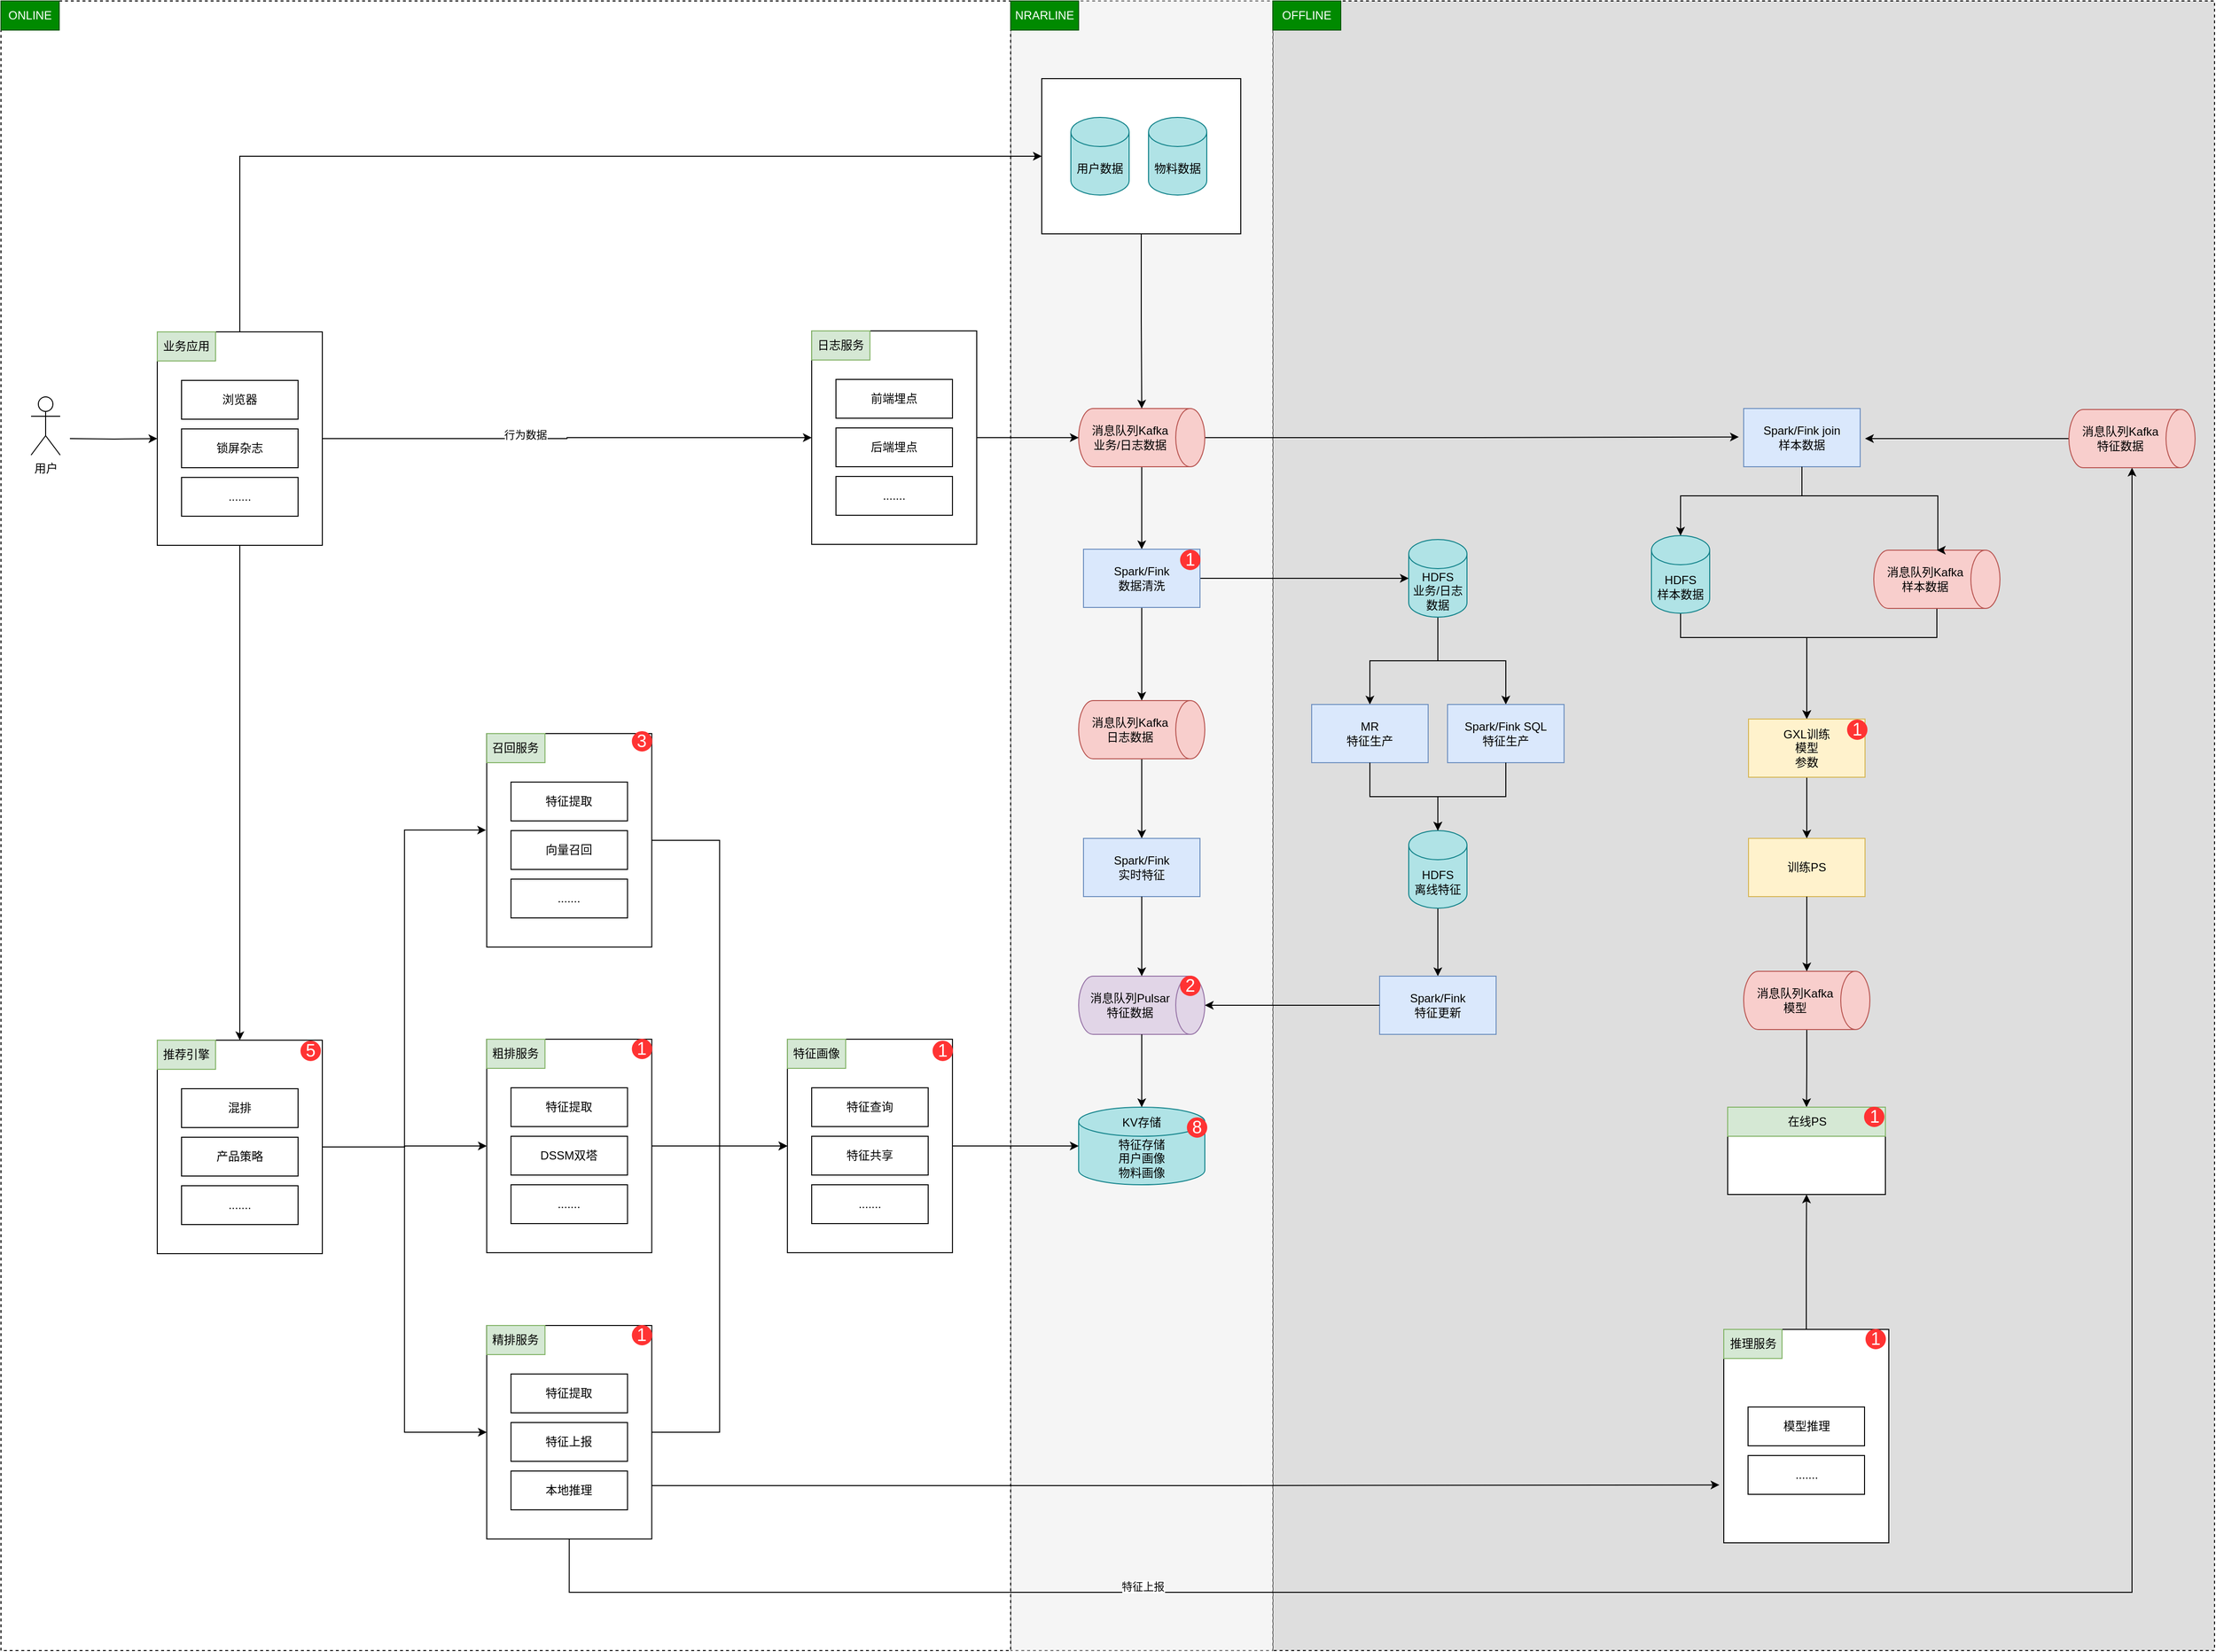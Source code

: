 <mxfile version="26.0.5">
  <diagram name="第 1 页" id="ElRphvzagF2By0HSHYnd">
    <mxGraphModel dx="2926" dy="1861" grid="1" gridSize="10" guides="1" tooltips="1" connect="1" arrows="1" fold="1" page="1" pageScale="1" pageWidth="1654" pageHeight="1169" math="0" shadow="0">
      <root>
        <mxCell id="0" />
        <mxCell id="1" parent="0" />
        <mxCell id="d-H-3J-rTo5-7E1GxQel-146" value="" style="rounded=0;whiteSpace=wrap;html=1;dashed=1;fillColor=#DEDEDE;" parent="1" vertex="1">
          <mxGeometry x="940" y="-200" width="970" height="1700" as="geometry" />
        </mxCell>
        <mxCell id="d-H-3J-rTo5-7E1GxQel-145" value="" style="rounded=0;whiteSpace=wrap;html=1;dashed=1;fillColor=#f5f5f5;fontColor=#333333;strokeColor=#666666;" parent="1" vertex="1">
          <mxGeometry x="670" y="-200" width="270" height="1700" as="geometry" />
        </mxCell>
        <mxCell id="d-H-3J-rTo5-7E1GxQel-144" value="" style="rounded=0;whiteSpace=wrap;html=1;dashed=1;" parent="1" vertex="1">
          <mxGeometry x="-370" y="-200" width="1040" height="1700" as="geometry" />
        </mxCell>
        <mxCell id="d-H-3J-rTo5-7E1GxQel-30" value="" style="rounded=0;whiteSpace=wrap;html=1;" parent="1" vertex="1">
          <mxGeometry x="702" y="-120" width="205" height="160" as="geometry" />
        </mxCell>
        <mxCell id="d-H-3J-rTo5-7E1GxQel-6" value="" style="edgeStyle=orthogonalEdgeStyle;rounded=0;orthogonalLoop=1;jettySize=auto;html=1;" parent="1" target="d-H-3J-rTo5-7E1GxQel-5" edge="1">
          <mxGeometry relative="1" as="geometry">
            <mxPoint x="-299" y="251" as="sourcePoint" />
          </mxGeometry>
        </mxCell>
        <mxCell id="d-H-3J-rTo5-7E1GxQel-1" value="用户" style="shape=umlActor;verticalLabelPosition=bottom;verticalAlign=top;html=1;outlineConnect=0;" parent="1" vertex="1">
          <mxGeometry x="-339" y="208" width="30" height="60" as="geometry" />
        </mxCell>
        <mxCell id="d-H-3J-rTo5-7E1GxQel-31" style="edgeStyle=orthogonalEdgeStyle;rounded=0;orthogonalLoop=1;jettySize=auto;html=1;exitX=0.5;exitY=0;exitDx=0;exitDy=0;entryX=0;entryY=0.5;entryDx=0;entryDy=0;" parent="1" source="d-H-3J-rTo5-7E1GxQel-5" target="d-H-3J-rTo5-7E1GxQel-30" edge="1">
          <mxGeometry relative="1" as="geometry">
            <mxPoint x="295" y="80" as="sourcePoint" />
          </mxGeometry>
        </mxCell>
        <mxCell id="d-H-3J-rTo5-7E1GxQel-132" style="edgeStyle=orthogonalEdgeStyle;rounded=0;orthogonalLoop=1;jettySize=auto;html=1;exitX=0.5;exitY=1;exitDx=0;exitDy=0;entryX=0.5;entryY=0;entryDx=0;entryDy=0;" parent="1" source="d-H-3J-rTo5-7E1GxQel-5" target="d-H-3J-rTo5-7E1GxQel-42" edge="1">
          <mxGeometry relative="1" as="geometry" />
        </mxCell>
        <mxCell id="d-H-3J-rTo5-7E1GxQel-135" style="edgeStyle=orthogonalEdgeStyle;rounded=0;orthogonalLoop=1;jettySize=auto;html=1;exitX=1;exitY=0.5;exitDx=0;exitDy=0;entryX=0;entryY=0.5;entryDx=0;entryDy=0;" parent="1" source="d-H-3J-rTo5-7E1GxQel-5" target="d-H-3J-rTo5-7E1GxQel-16" edge="1">
          <mxGeometry relative="1" as="geometry" />
        </mxCell>
        <mxCell id="d-H-3J-rTo5-7E1GxQel-142" value="行为数据" style="edgeLabel;html=1;align=center;verticalAlign=middle;resizable=0;points=[];" parent="d-H-3J-rTo5-7E1GxQel-135" vertex="1" connectable="0">
          <mxGeometry x="-0.173" y="4" relative="1" as="geometry">
            <mxPoint as="offset" />
          </mxGeometry>
        </mxCell>
        <mxCell id="d-H-3J-rTo5-7E1GxQel-5" value="" style="whiteSpace=wrap;html=1;verticalAlign=top;" parent="1" vertex="1">
          <mxGeometry x="-209" y="141" width="170" height="220" as="geometry" />
        </mxCell>
        <mxCell id="d-H-3J-rTo5-7E1GxQel-7" value="业务应用" style="text;html=1;align=center;verticalAlign=middle;whiteSpace=wrap;rounded=0;fillColor=#d5e8d4;strokeColor=#82b366;" parent="1" vertex="1">
          <mxGeometry x="-209" y="141" width="60" height="30" as="geometry" />
        </mxCell>
        <mxCell id="d-H-3J-rTo5-7E1GxQel-8" value="浏览器" style="rounded=0;whiteSpace=wrap;html=1;" parent="1" vertex="1">
          <mxGeometry x="-184" y="191" width="120" height="40" as="geometry" />
        </mxCell>
        <mxCell id="d-H-3J-rTo5-7E1GxQel-9" value="锁屏杂志" style="rounded=0;whiteSpace=wrap;html=1;" parent="1" vertex="1">
          <mxGeometry x="-184" y="241" width="120" height="40" as="geometry" />
        </mxCell>
        <mxCell id="d-H-3J-rTo5-7E1GxQel-10" value="......." style="rounded=0;whiteSpace=wrap;html=1;" parent="1" vertex="1">
          <mxGeometry x="-184" y="291" width="120" height="40" as="geometry" />
        </mxCell>
        <mxCell id="d-H-3J-rTo5-7E1GxQel-16" value="" style="whiteSpace=wrap;html=1;verticalAlign=top;" parent="1" vertex="1">
          <mxGeometry x="465.05" y="140" width="170" height="220" as="geometry" />
        </mxCell>
        <mxCell id="d-H-3J-rTo5-7E1GxQel-17" value="日志服务" style="text;html=1;align=center;verticalAlign=middle;whiteSpace=wrap;rounded=0;fillColor=#d5e8d4;strokeColor=#82b366;" parent="1" vertex="1">
          <mxGeometry x="465.05" y="140" width="60" height="30" as="geometry" />
        </mxCell>
        <mxCell id="d-H-3J-rTo5-7E1GxQel-18" value="前端埋点" style="rounded=0;whiteSpace=wrap;html=1;" parent="1" vertex="1">
          <mxGeometry x="490.05" y="190" width="120" height="40" as="geometry" />
        </mxCell>
        <mxCell id="d-H-3J-rTo5-7E1GxQel-19" value="后端埋点" style="rounded=0;whiteSpace=wrap;html=1;" parent="1" vertex="1">
          <mxGeometry x="490.05" y="240" width="120" height="40" as="geometry" />
        </mxCell>
        <mxCell id="d-H-3J-rTo5-7E1GxQel-20" value="......." style="rounded=0;whiteSpace=wrap;html=1;" parent="1" vertex="1">
          <mxGeometry x="490.05" y="290" width="120" height="40" as="geometry" />
        </mxCell>
        <mxCell id="d-H-3J-rTo5-7E1GxQel-26" value="用户数据" style="shape=cylinder3;whiteSpace=wrap;html=1;boundedLbl=1;backgroundOutline=1;size=15;fillColor=#b0e3e6;strokeColor=#0e8088;" parent="1" vertex="1">
          <mxGeometry x="732" y="-80" width="60" height="80" as="geometry" />
        </mxCell>
        <mxCell id="d-H-3J-rTo5-7E1GxQel-28" value="物料数据" style="shape=cylinder3;whiteSpace=wrap;html=1;boundedLbl=1;backgroundOutline=1;size=15;fillColor=#b0e3e6;strokeColor=#0e8088;" parent="1" vertex="1">
          <mxGeometry x="812" y="-80" width="60" height="80" as="geometry" />
        </mxCell>
        <mxCell id="d-H-3J-rTo5-7E1GxQel-84" style="edgeStyle=orthogonalEdgeStyle;rounded=0;orthogonalLoop=1;jettySize=auto;html=1;exitX=1;exitY=0.5;exitDx=0;exitDy=0;exitPerimeter=0;entryX=0.5;entryY=0;entryDx=0;entryDy=0;" parent="1" source="d-H-3J-rTo5-7E1GxQel-35" target="d-H-3J-rTo5-7E1GxQel-49" edge="1">
          <mxGeometry relative="1" as="geometry" />
        </mxCell>
        <mxCell id="d-H-3J-rTo5-7E1GxQel-86" style="edgeStyle=orthogonalEdgeStyle;rounded=0;orthogonalLoop=1;jettySize=auto;html=1;exitX=0.5;exitY=0;exitDx=0;exitDy=0;exitPerimeter=0;" parent="1" source="d-H-3J-rTo5-7E1GxQel-35" edge="1">
          <mxGeometry relative="1" as="geometry">
            <mxPoint x="1420" y="249.333" as="targetPoint" />
          </mxGeometry>
        </mxCell>
        <mxCell id="d-H-3J-rTo5-7E1GxQel-35" value="消息队列Kafka&lt;br&gt;业务/日志数据" style="shape=cylinder3;whiteSpace=wrap;html=1;boundedLbl=1;backgroundOutline=1;size=15;direction=south;fillColor=#f8cecc;strokeColor=#b85450;" parent="1" vertex="1">
          <mxGeometry x="740" y="220" width="130" height="60" as="geometry" />
        </mxCell>
        <mxCell id="d-H-3J-rTo5-7E1GxQel-40" style="edgeStyle=orthogonalEdgeStyle;rounded=0;orthogonalLoop=1;jettySize=auto;html=1;exitX=1;exitY=0.5;exitDx=0;exitDy=0;entryX=0.5;entryY=1;entryDx=0;entryDy=0;entryPerimeter=0;" parent="1" source="d-H-3J-rTo5-7E1GxQel-16" target="d-H-3J-rTo5-7E1GxQel-35" edge="1">
          <mxGeometry relative="1" as="geometry" />
        </mxCell>
        <mxCell id="d-H-3J-rTo5-7E1GxQel-125" style="edgeStyle=orthogonalEdgeStyle;rounded=0;orthogonalLoop=1;jettySize=auto;html=1;exitX=1;exitY=0.5;exitDx=0;exitDy=0;entryX=0;entryY=0.5;entryDx=0;entryDy=0;" parent="1" source="d-H-3J-rTo5-7E1GxQel-42" target="d-H-3J-rTo5-7E1GxQel-113" edge="1">
          <mxGeometry relative="1" as="geometry" />
        </mxCell>
        <mxCell id="d-H-3J-rTo5-7E1GxQel-126" style="edgeStyle=orthogonalEdgeStyle;rounded=0;orthogonalLoop=1;jettySize=auto;html=1;exitX=1;exitY=0.5;exitDx=0;exitDy=0;entryX=0;entryY=0.5;entryDx=0;entryDy=0;" parent="1" source="d-H-3J-rTo5-7E1GxQel-42" target="d-H-3J-rTo5-7E1GxQel-118" edge="1">
          <mxGeometry relative="1" as="geometry" />
        </mxCell>
        <mxCell id="d-H-3J-rTo5-7E1GxQel-42" value="" style="whiteSpace=wrap;html=1;verticalAlign=top;" parent="1" vertex="1">
          <mxGeometry x="-209" y="871" width="170" height="220" as="geometry" />
        </mxCell>
        <mxCell id="d-H-3J-rTo5-7E1GxQel-43" value="推荐引擎" style="text;html=1;align=center;verticalAlign=middle;whiteSpace=wrap;rounded=0;fillColor=#d5e8d4;strokeColor=#82b366;" parent="1" vertex="1">
          <mxGeometry x="-209" y="871" width="60" height="30" as="geometry" />
        </mxCell>
        <mxCell id="d-H-3J-rTo5-7E1GxQel-44" value="混排" style="rounded=0;whiteSpace=wrap;html=1;" parent="1" vertex="1">
          <mxGeometry x="-184" y="921" width="120" height="40" as="geometry" />
        </mxCell>
        <mxCell id="d-H-3J-rTo5-7E1GxQel-45" value="产品策略" style="rounded=0;whiteSpace=wrap;html=1;" parent="1" vertex="1">
          <mxGeometry x="-184" y="971" width="120" height="40" as="geometry" />
        </mxCell>
        <mxCell id="d-H-3J-rTo5-7E1GxQel-46" value="......." style="rounded=0;whiteSpace=wrap;html=1;" parent="1" vertex="1">
          <mxGeometry x="-184" y="1021" width="120" height="40" as="geometry" />
        </mxCell>
        <mxCell id="d-H-3J-rTo5-7E1GxQel-52" style="edgeStyle=orthogonalEdgeStyle;rounded=0;orthogonalLoop=1;jettySize=auto;html=1;exitX=0.5;exitY=1;exitDx=0;exitDy=0;" parent="1" source="d-H-3J-rTo5-7E1GxQel-49" target="d-H-3J-rTo5-7E1GxQel-51" edge="1">
          <mxGeometry relative="1" as="geometry" />
        </mxCell>
        <mxCell id="d-H-3J-rTo5-7E1GxQel-57" style="edgeStyle=orthogonalEdgeStyle;rounded=0;orthogonalLoop=1;jettySize=auto;html=1;exitX=1;exitY=0.5;exitDx=0;exitDy=0;" parent="1" source="d-H-3J-rTo5-7E1GxQel-49" target="d-H-3J-rTo5-7E1GxQel-56" edge="1">
          <mxGeometry relative="1" as="geometry" />
        </mxCell>
        <mxCell id="d-H-3J-rTo5-7E1GxQel-49" value="Spark/Fink&lt;br&gt;数据清洗" style="whiteSpace=wrap;html=1;fillColor=#dae8fc;strokeColor=#6c8ebf;" parent="1" vertex="1">
          <mxGeometry x="745" y="365" width="120" height="60" as="geometry" />
        </mxCell>
        <mxCell id="d-H-3J-rTo5-7E1GxQel-54" value="" style="edgeStyle=orthogonalEdgeStyle;rounded=0;orthogonalLoop=1;jettySize=auto;html=1;" parent="1" source="d-H-3J-rTo5-7E1GxQel-51" target="d-H-3J-rTo5-7E1GxQel-53" edge="1">
          <mxGeometry relative="1" as="geometry" />
        </mxCell>
        <mxCell id="d-H-3J-rTo5-7E1GxQel-51" value="消息队列Kafka&lt;div&gt;日志数据&lt;/div&gt;" style="shape=cylinder3;whiteSpace=wrap;html=1;boundedLbl=1;backgroundOutline=1;size=15;direction=south;fillColor=#f8cecc;strokeColor=#b85450;" parent="1" vertex="1">
          <mxGeometry x="740" y="521" width="130" height="60" as="geometry" />
        </mxCell>
        <mxCell id="d-H-3J-rTo5-7E1GxQel-53" value="Spark/Fink&lt;br&gt;实时特征" style="whiteSpace=wrap;html=1;fillColor=#dae8fc;strokeColor=#6c8ebf;" parent="1" vertex="1">
          <mxGeometry x="745" y="663" width="120" height="60" as="geometry" />
        </mxCell>
        <mxCell id="d-H-3J-rTo5-7E1GxQel-59" value="" style="edgeStyle=orthogonalEdgeStyle;rounded=0;orthogonalLoop=1;jettySize=auto;html=1;" parent="1" source="d-H-3J-rTo5-7E1GxQel-56" target="d-H-3J-rTo5-7E1GxQel-58" edge="1">
          <mxGeometry relative="1" as="geometry" />
        </mxCell>
        <mxCell id="d-H-3J-rTo5-7E1GxQel-65" style="edgeStyle=orthogonalEdgeStyle;rounded=0;orthogonalLoop=1;jettySize=auto;html=1;exitX=0.5;exitY=1;exitDx=0;exitDy=0;exitPerimeter=0;entryX=0.5;entryY=0;entryDx=0;entryDy=0;" parent="1" source="d-H-3J-rTo5-7E1GxQel-56" target="d-H-3J-rTo5-7E1GxQel-61" edge="1">
          <mxGeometry relative="1" as="geometry" />
        </mxCell>
        <mxCell id="d-H-3J-rTo5-7E1GxQel-56" value="HDFS&lt;div&gt;业务/日志数据&lt;br&gt;&lt;/div&gt;" style="shape=cylinder3;whiteSpace=wrap;html=1;boundedLbl=1;backgroundOutline=1;size=15;fillColor=#b0e3e6;strokeColor=#0e8088;" parent="1" vertex="1">
          <mxGeometry x="1080" y="355" width="60" height="80" as="geometry" />
        </mxCell>
        <mxCell id="d-H-3J-rTo5-7E1GxQel-58" value="MR&lt;br&gt;特征生产" style="whiteSpace=wrap;html=1;fillColor=#dae8fc;strokeColor=#6c8ebf;" parent="1" vertex="1">
          <mxGeometry x="980" y="525" width="120" height="60" as="geometry" />
        </mxCell>
        <mxCell id="d-H-3J-rTo5-7E1GxQel-61" value="Spark/Fink SQL&lt;br&gt;特征生产" style="whiteSpace=wrap;html=1;fillColor=#dae8fc;strokeColor=#6c8ebf;" parent="1" vertex="1">
          <mxGeometry x="1120" y="525" width="120" height="60" as="geometry" />
        </mxCell>
        <mxCell id="d-H-3J-rTo5-7E1GxQel-67" value="" style="edgeStyle=orthogonalEdgeStyle;rounded=0;orthogonalLoop=1;jettySize=auto;html=1;" parent="1" source="d-H-3J-rTo5-7E1GxQel-62" target="d-H-3J-rTo5-7E1GxQel-66" edge="1">
          <mxGeometry relative="1" as="geometry" />
        </mxCell>
        <mxCell id="d-H-3J-rTo5-7E1GxQel-62" value="HDFS&lt;div&gt;离线特征&lt;/div&gt;" style="shape=cylinder3;whiteSpace=wrap;html=1;boundedLbl=1;backgroundOutline=1;size=15;fillColor=#b0e3e6;strokeColor=#0e8088;" parent="1" vertex="1">
          <mxGeometry x="1080" y="655" width="60" height="80" as="geometry" />
        </mxCell>
        <mxCell id="d-H-3J-rTo5-7E1GxQel-63" style="edgeStyle=orthogonalEdgeStyle;rounded=0;orthogonalLoop=1;jettySize=auto;html=1;exitX=0.5;exitY=1;exitDx=0;exitDy=0;entryX=0.5;entryY=0;entryDx=0;entryDy=0;entryPerimeter=0;" parent="1" source="d-H-3J-rTo5-7E1GxQel-58" target="d-H-3J-rTo5-7E1GxQel-62" edge="1">
          <mxGeometry relative="1" as="geometry" />
        </mxCell>
        <mxCell id="d-H-3J-rTo5-7E1GxQel-64" style="edgeStyle=orthogonalEdgeStyle;rounded=0;orthogonalLoop=1;jettySize=auto;html=1;exitX=0.5;exitY=1;exitDx=0;exitDy=0;entryX=0.5;entryY=0;entryDx=0;entryDy=0;entryPerimeter=0;" parent="1" source="d-H-3J-rTo5-7E1GxQel-61" target="d-H-3J-rTo5-7E1GxQel-62" edge="1">
          <mxGeometry relative="1" as="geometry" />
        </mxCell>
        <mxCell id="d-H-3J-rTo5-7E1GxQel-66" value="Spark/Fink&lt;div&gt;特征更新&lt;/div&gt;" style="whiteSpace=wrap;html=1;fillColor=#dae8fc;strokeColor=#6c8ebf;" parent="1" vertex="1">
          <mxGeometry x="1050" y="805" width="120" height="60" as="geometry" />
        </mxCell>
        <mxCell id="d-H-3J-rTo5-7E1GxQel-68" value="消息队列Pulsar&lt;div&gt;特征数据&lt;/div&gt;" style="shape=cylinder3;whiteSpace=wrap;html=1;boundedLbl=1;backgroundOutline=1;size=15;direction=south;fillColor=#e1d5e7;strokeColor=#9673a6;" parent="1" vertex="1">
          <mxGeometry x="740" y="805" width="130" height="60" as="geometry" />
        </mxCell>
        <mxCell id="d-H-3J-rTo5-7E1GxQel-69" style="edgeStyle=orthogonalEdgeStyle;rounded=0;orthogonalLoop=1;jettySize=auto;html=1;exitX=0.5;exitY=1;exitDx=0;exitDy=0;entryX=0;entryY=0.5;entryDx=0;entryDy=0;entryPerimeter=0;" parent="1" source="d-H-3J-rTo5-7E1GxQel-53" target="d-H-3J-rTo5-7E1GxQel-68" edge="1">
          <mxGeometry relative="1" as="geometry" />
        </mxCell>
        <mxCell id="d-H-3J-rTo5-7E1GxQel-70" style="edgeStyle=orthogonalEdgeStyle;rounded=0;orthogonalLoop=1;jettySize=auto;html=1;exitX=0;exitY=0.5;exitDx=0;exitDy=0;entryX=0.5;entryY=0;entryDx=0;entryDy=0;entryPerimeter=0;" parent="1" source="d-H-3J-rTo5-7E1GxQel-66" target="d-H-3J-rTo5-7E1GxQel-68" edge="1">
          <mxGeometry relative="1" as="geometry" />
        </mxCell>
        <mxCell id="d-H-3J-rTo5-7E1GxQel-71" value="Spark/Fink join&lt;br&gt;样本数据" style="whiteSpace=wrap;html=1;fillColor=#dae8fc;strokeColor=#6c8ebf;" parent="1" vertex="1">
          <mxGeometry x="1425" y="220" width="120" height="60" as="geometry" />
        </mxCell>
        <mxCell id="d-H-3J-rTo5-7E1GxQel-78" style="edgeStyle=orthogonalEdgeStyle;rounded=0;orthogonalLoop=1;jettySize=auto;html=1;exitX=0.5;exitY=1;exitDx=0;exitDy=0;exitPerimeter=0;entryX=0.5;entryY=0;entryDx=0;entryDy=0;" parent="1" source="d-H-3J-rTo5-7E1GxQel-72" target="d-H-3J-rTo5-7E1GxQel-77" edge="1">
          <mxGeometry relative="1" as="geometry">
            <Array as="points">
              <mxPoint x="1360" y="456" />
              <mxPoint x="1490" y="456" />
            </Array>
          </mxGeometry>
        </mxCell>
        <mxCell id="d-H-3J-rTo5-7E1GxQel-72" value="HDFS&lt;div&gt;样本数据&lt;/div&gt;" style="shape=cylinder3;whiteSpace=wrap;html=1;boundedLbl=1;backgroundOutline=1;size=15;fillColor=#b0e3e6;strokeColor=#0e8088;" parent="1" vertex="1">
          <mxGeometry x="1330" y="351" width="60" height="80" as="geometry" />
        </mxCell>
        <mxCell id="d-H-3J-rTo5-7E1GxQel-79" style="edgeStyle=orthogonalEdgeStyle;rounded=0;orthogonalLoop=1;jettySize=auto;html=1;exitX=1;exitY=0.5;exitDx=0;exitDy=0;exitPerimeter=0;entryX=0.5;entryY=0;entryDx=0;entryDy=0;" parent="1" source="d-H-3J-rTo5-7E1GxQel-73" target="d-H-3J-rTo5-7E1GxQel-77" edge="1">
          <mxGeometry relative="1" as="geometry">
            <Array as="points">
              <mxPoint x="1624" y="456" />
              <mxPoint x="1490" y="456" />
            </Array>
          </mxGeometry>
        </mxCell>
        <mxCell id="d-H-3J-rTo5-7E1GxQel-73" value="消息队列Kafka&lt;br&gt;&lt;span style=&quot;background-color: initial;&quot;&gt;样本数据&lt;/span&gt;" style="shape=cylinder3;whiteSpace=wrap;html=1;boundedLbl=1;backgroundOutline=1;size=15;direction=south;fillColor=#f8cecc;strokeColor=#b85450;" parent="1" vertex="1">
          <mxGeometry x="1559" y="366" width="130" height="60" as="geometry" />
        </mxCell>
        <mxCell id="d-H-3J-rTo5-7E1GxQel-74" style="edgeStyle=orthogonalEdgeStyle;rounded=0;orthogonalLoop=1;jettySize=auto;html=1;exitX=0.5;exitY=1;exitDx=0;exitDy=0;entryX=0.5;entryY=0;entryDx=0;entryDy=0;entryPerimeter=0;" parent="1" source="d-H-3J-rTo5-7E1GxQel-71" target="d-H-3J-rTo5-7E1GxQel-72" edge="1">
          <mxGeometry relative="1" as="geometry">
            <Array as="points">
              <mxPoint x="1485" y="310" />
              <mxPoint x="1360" y="310" />
            </Array>
          </mxGeometry>
        </mxCell>
        <mxCell id="d-H-3J-rTo5-7E1GxQel-76" style="edgeStyle=orthogonalEdgeStyle;rounded=0;orthogonalLoop=1;jettySize=auto;html=1;exitX=0.5;exitY=1;exitDx=0;exitDy=0;entryX=0;entryY=0.5;entryDx=0;entryDy=0;entryPerimeter=0;" parent="1" source="d-H-3J-rTo5-7E1GxQel-71" target="d-H-3J-rTo5-7E1GxQel-73" edge="1">
          <mxGeometry relative="1" as="geometry">
            <Array as="points">
              <mxPoint x="1485" y="310" />
              <mxPoint x="1625" y="310" />
            </Array>
          </mxGeometry>
        </mxCell>
        <mxCell id="d-H-3J-rTo5-7E1GxQel-81" value="" style="edgeStyle=orthogonalEdgeStyle;rounded=0;orthogonalLoop=1;jettySize=auto;html=1;" parent="1" source="d-H-3J-rTo5-7E1GxQel-77" target="d-H-3J-rTo5-7E1GxQel-80" edge="1">
          <mxGeometry relative="1" as="geometry" />
        </mxCell>
        <mxCell id="d-H-3J-rTo5-7E1GxQel-77" value="GXL训练&lt;br&gt;模型&lt;br&gt;参数" style="whiteSpace=wrap;html=1;fillColor=#fff2cc;strokeColor=#d6b656;" parent="1" vertex="1">
          <mxGeometry x="1430" y="540" width="120" height="60" as="geometry" />
        </mxCell>
        <mxCell id="d-H-3J-rTo5-7E1GxQel-80" value="训练PS" style="whiteSpace=wrap;html=1;fillColor=#fff2cc;strokeColor=#d6b656;" parent="1" vertex="1">
          <mxGeometry x="1430" y="663" width="120" height="60" as="geometry" />
        </mxCell>
        <mxCell id="d-H-3J-rTo5-7E1GxQel-95" style="edgeStyle=orthogonalEdgeStyle;rounded=0;orthogonalLoop=1;jettySize=auto;html=1;exitX=1;exitY=0.5;exitDx=0;exitDy=0;exitPerimeter=0;entryX=0.5;entryY=0;entryDx=0;entryDy=0;" parent="1" source="d-H-3J-rTo5-7E1GxQel-82" target="d-H-3J-rTo5-7E1GxQel-91" edge="1">
          <mxGeometry relative="1" as="geometry" />
        </mxCell>
        <mxCell id="d-H-3J-rTo5-7E1GxQel-82" value="消息队列Kafka&lt;div&gt;模型&lt;/div&gt;" style="shape=cylinder3;whiteSpace=wrap;html=1;boundedLbl=1;backgroundOutline=1;size=15;direction=south;fillColor=#f8cecc;strokeColor=#b85450;" parent="1" vertex="1">
          <mxGeometry x="1425" y="800" width="130" height="60" as="geometry" />
        </mxCell>
        <mxCell id="d-H-3J-rTo5-7E1GxQel-83" style="edgeStyle=orthogonalEdgeStyle;rounded=0;orthogonalLoop=1;jettySize=auto;html=1;exitX=0.5;exitY=1;exitDx=0;exitDy=0;entryX=0;entryY=0.5;entryDx=0;entryDy=0;entryPerimeter=0;" parent="1" source="d-H-3J-rTo5-7E1GxQel-80" target="d-H-3J-rTo5-7E1GxQel-82" edge="1">
          <mxGeometry relative="1" as="geometry" />
        </mxCell>
        <mxCell id="d-H-3J-rTo5-7E1GxQel-87" value="特征存储&lt;br&gt;用户画像&lt;br&gt;物料画像" style="shape=cylinder3;whiteSpace=wrap;html=1;boundedLbl=1;backgroundOutline=1;size=15;fillColor=#b0e3e6;strokeColor=#0e8088;" parent="1" vertex="1">
          <mxGeometry x="740" y="940" width="130" height="80" as="geometry" />
        </mxCell>
        <mxCell id="d-H-3J-rTo5-7E1GxQel-89" style="edgeStyle=orthogonalEdgeStyle;rounded=0;orthogonalLoop=1;jettySize=auto;html=1;exitX=1;exitY=0.5;exitDx=0;exitDy=0;exitPerimeter=0;entryX=0.5;entryY=0;entryDx=0;entryDy=0;entryPerimeter=0;" parent="1" source="d-H-3J-rTo5-7E1GxQel-68" target="d-H-3J-rTo5-7E1GxQel-87" edge="1">
          <mxGeometry relative="1" as="geometry" />
        </mxCell>
        <mxCell id="d-H-3J-rTo5-7E1GxQel-90" value="" style="whiteSpace=wrap;html=1;verticalAlign=top;" parent="1" vertex="1">
          <mxGeometry x="1408.5" y="940" width="162.5" height="90" as="geometry" />
        </mxCell>
        <mxCell id="d-H-3J-rTo5-7E1GxQel-91" value="在线PS" style="text;html=1;align=center;verticalAlign=middle;whiteSpace=wrap;rounded=0;fillColor=#d5e8d4;strokeColor=#82b366;" parent="1" vertex="1">
          <mxGeometry x="1408.5" y="940" width="162.5" height="30" as="geometry" />
        </mxCell>
        <mxCell id="d-H-3J-rTo5-7E1GxQel-96" value="" style="whiteSpace=wrap;html=1;verticalAlign=top;" parent="1" vertex="1">
          <mxGeometry x="440.05" y="870" width="170" height="220" as="geometry" />
        </mxCell>
        <mxCell id="d-H-3J-rTo5-7E1GxQel-97" value="特征画像" style="text;html=1;align=center;verticalAlign=middle;whiteSpace=wrap;rounded=0;fillColor=#d5e8d4;strokeColor=#82b366;" parent="1" vertex="1">
          <mxGeometry x="440.05" y="870" width="60" height="30" as="geometry" />
        </mxCell>
        <mxCell id="d-H-3J-rTo5-7E1GxQel-98" value="特征查询" style="rounded=0;whiteSpace=wrap;html=1;" parent="1" vertex="1">
          <mxGeometry x="465.05" y="920" width="120" height="40" as="geometry" />
        </mxCell>
        <mxCell id="d-H-3J-rTo5-7E1GxQel-99" value="特征共享" style="rounded=0;whiteSpace=wrap;html=1;" parent="1" vertex="1">
          <mxGeometry x="465.05" y="970" width="120" height="40" as="geometry" />
        </mxCell>
        <mxCell id="d-H-3J-rTo5-7E1GxQel-100" value="......." style="rounded=0;whiteSpace=wrap;html=1;" parent="1" vertex="1">
          <mxGeometry x="465.05" y="1020" width="120" height="40" as="geometry" />
        </mxCell>
        <mxCell id="d-H-3J-rTo5-7E1GxQel-107" style="edgeStyle=orthogonalEdgeStyle;rounded=0;orthogonalLoop=1;jettySize=auto;html=1;exitX=0.5;exitY=0;exitDx=0;exitDy=0;entryX=0.5;entryY=1;entryDx=0;entryDy=0;" parent="1" source="d-H-3J-rTo5-7E1GxQel-102" target="d-H-3J-rTo5-7E1GxQel-90" edge="1">
          <mxGeometry relative="1" as="geometry" />
        </mxCell>
        <mxCell id="d-H-3J-rTo5-7E1GxQel-102" value="" style="whiteSpace=wrap;html=1;verticalAlign=top;" parent="1" vertex="1">
          <mxGeometry x="1404.5" y="1169" width="170" height="220" as="geometry" />
        </mxCell>
        <mxCell id="d-H-3J-rTo5-7E1GxQel-103" value="推理服务" style="text;html=1;align=center;verticalAlign=middle;whiteSpace=wrap;rounded=0;fillColor=#d5e8d4;strokeColor=#82b366;" parent="1" vertex="1">
          <mxGeometry x="1404.5" y="1169" width="60" height="30" as="geometry" />
        </mxCell>
        <mxCell id="d-H-3J-rTo5-7E1GxQel-105" value="模型推理" style="rounded=0;whiteSpace=wrap;html=1;" parent="1" vertex="1">
          <mxGeometry x="1429.5" y="1249" width="120" height="40" as="geometry" />
        </mxCell>
        <mxCell id="d-H-3J-rTo5-7E1GxQel-106" value="......." style="rounded=0;whiteSpace=wrap;html=1;" parent="1" vertex="1">
          <mxGeometry x="1429.5" y="1299" width="120" height="40" as="geometry" />
        </mxCell>
        <mxCell id="d-H-3J-rTo5-7E1GxQel-127" style="edgeStyle=orthogonalEdgeStyle;rounded=0;orthogonalLoop=1;jettySize=auto;html=1;exitX=1;exitY=0.5;exitDx=0;exitDy=0;entryX=0;entryY=0.5;entryDx=0;entryDy=0;" parent="1" source="d-H-3J-rTo5-7E1GxQel-108" target="d-H-3J-rTo5-7E1GxQel-96" edge="1">
          <mxGeometry relative="1" as="geometry" />
        </mxCell>
        <mxCell id="d-H-3J-rTo5-7E1GxQel-108" value="" style="whiteSpace=wrap;html=1;verticalAlign=top;" parent="1" vertex="1">
          <mxGeometry x="130.33" y="555" width="170" height="220" as="geometry" />
        </mxCell>
        <mxCell id="d-H-3J-rTo5-7E1GxQel-109" value="召回服务" style="text;html=1;align=center;verticalAlign=middle;whiteSpace=wrap;rounded=0;fillColor=#d5e8d4;strokeColor=#82b366;" parent="1" vertex="1">
          <mxGeometry x="130.33" y="555" width="60" height="30" as="geometry" />
        </mxCell>
        <mxCell id="d-H-3J-rTo5-7E1GxQel-110" value="特征提取" style="rounded=0;whiteSpace=wrap;html=1;" parent="1" vertex="1">
          <mxGeometry x="155.33" y="605" width="120" height="40" as="geometry" />
        </mxCell>
        <mxCell id="d-H-3J-rTo5-7E1GxQel-111" value="向量召回" style="rounded=0;whiteSpace=wrap;html=1;" parent="1" vertex="1">
          <mxGeometry x="155.33" y="655" width="120" height="40" as="geometry" />
        </mxCell>
        <mxCell id="d-H-3J-rTo5-7E1GxQel-112" value="......." style="rounded=0;whiteSpace=wrap;html=1;" parent="1" vertex="1">
          <mxGeometry x="155.33" y="705" width="120" height="40" as="geometry" />
        </mxCell>
        <mxCell id="d-H-3J-rTo5-7E1GxQel-128" style="edgeStyle=orthogonalEdgeStyle;rounded=0;orthogonalLoop=1;jettySize=auto;html=1;exitX=1;exitY=0.5;exitDx=0;exitDy=0;" parent="1" source="d-H-3J-rTo5-7E1GxQel-113" edge="1">
          <mxGeometry relative="1" as="geometry">
            <mxPoint x="440" y="980" as="targetPoint" />
          </mxGeometry>
        </mxCell>
        <mxCell id="d-H-3J-rTo5-7E1GxQel-113" value="" style="whiteSpace=wrap;html=1;verticalAlign=top;" parent="1" vertex="1">
          <mxGeometry x="130.33" y="870" width="170" height="220" as="geometry" />
        </mxCell>
        <mxCell id="d-H-3J-rTo5-7E1GxQel-114" value="粗排服务" style="text;html=1;align=center;verticalAlign=middle;whiteSpace=wrap;rounded=0;fillColor=#d5e8d4;strokeColor=#82b366;" parent="1" vertex="1">
          <mxGeometry x="130.33" y="870" width="60" height="30" as="geometry" />
        </mxCell>
        <mxCell id="d-H-3J-rTo5-7E1GxQel-115" value="特征提取" style="rounded=0;whiteSpace=wrap;html=1;" parent="1" vertex="1">
          <mxGeometry x="155.33" y="920" width="120" height="40" as="geometry" />
        </mxCell>
        <mxCell id="d-H-3J-rTo5-7E1GxQel-116" value="DSSM双塔" style="rounded=0;whiteSpace=wrap;html=1;" parent="1" vertex="1">
          <mxGeometry x="155.33" y="970" width="120" height="40" as="geometry" />
        </mxCell>
        <mxCell id="d-H-3J-rTo5-7E1GxQel-117" value="......." style="rounded=0;whiteSpace=wrap;html=1;" parent="1" vertex="1">
          <mxGeometry x="155.33" y="1020" width="120" height="40" as="geometry" />
        </mxCell>
        <mxCell id="d-H-3J-rTo5-7E1GxQel-129" style="edgeStyle=orthogonalEdgeStyle;rounded=0;orthogonalLoop=1;jettySize=auto;html=1;exitX=1;exitY=0.5;exitDx=0;exitDy=0;entryX=0;entryY=0.5;entryDx=0;entryDy=0;" parent="1" source="d-H-3J-rTo5-7E1GxQel-118" target="d-H-3J-rTo5-7E1GxQel-96" edge="1">
          <mxGeometry relative="1" as="geometry" />
        </mxCell>
        <mxCell id="d-H-3J-rTo5-7E1GxQel-131" style="edgeStyle=orthogonalEdgeStyle;rounded=0;orthogonalLoop=1;jettySize=auto;html=1;exitX=1;exitY=0.75;exitDx=0;exitDy=0;" parent="1" source="d-H-3J-rTo5-7E1GxQel-118" edge="1">
          <mxGeometry relative="1" as="geometry">
            <mxPoint x="1400" y="1329.333" as="targetPoint" />
          </mxGeometry>
        </mxCell>
        <mxCell id="d-H-3J-rTo5-7E1GxQel-138" style="edgeStyle=orthogonalEdgeStyle;rounded=0;orthogonalLoop=1;jettySize=auto;html=1;exitX=0.5;exitY=1;exitDx=0;exitDy=0;entryX=1;entryY=0.5;entryDx=0;entryDy=0;entryPerimeter=0;" parent="1" source="d-H-3J-rTo5-7E1GxQel-118" target="d-H-3J-rTo5-7E1GxQel-136" edge="1">
          <mxGeometry relative="1" as="geometry">
            <mxPoint x="1900" y="710" as="targetPoint" />
            <Array as="points">
              <mxPoint x="215" y="1440" />
              <mxPoint x="1825" y="1440" />
            </Array>
          </mxGeometry>
        </mxCell>
        <mxCell id="d-H-3J-rTo5-7E1GxQel-139" value="特征上报" style="edgeLabel;html=1;align=center;verticalAlign=middle;resizable=0;points=[];" parent="d-H-3J-rTo5-7E1GxQel-138" vertex="1" connectable="0">
          <mxGeometry x="-0.355" y="6" relative="1" as="geometry">
            <mxPoint x="-265" as="offset" />
          </mxGeometry>
        </mxCell>
        <mxCell id="d-H-3J-rTo5-7E1GxQel-118" value="" style="whiteSpace=wrap;html=1;verticalAlign=top;" parent="1" vertex="1">
          <mxGeometry x="130.33" y="1165" width="170" height="220" as="geometry" />
        </mxCell>
        <mxCell id="d-H-3J-rTo5-7E1GxQel-119" value="精排服务" style="text;html=1;align=center;verticalAlign=middle;whiteSpace=wrap;rounded=0;fillColor=#d5e8d4;strokeColor=#82b366;" parent="1" vertex="1">
          <mxGeometry x="130.33" y="1165" width="60" height="30" as="geometry" />
        </mxCell>
        <mxCell id="d-H-3J-rTo5-7E1GxQel-120" value="特征提取" style="rounded=0;whiteSpace=wrap;html=1;" parent="1" vertex="1">
          <mxGeometry x="155.33" y="1215" width="120" height="40" as="geometry" />
        </mxCell>
        <mxCell id="d-H-3J-rTo5-7E1GxQel-121" value="特征上报" style="rounded=0;whiteSpace=wrap;html=1;" parent="1" vertex="1">
          <mxGeometry x="155.33" y="1265" width="120" height="40" as="geometry" />
        </mxCell>
        <mxCell id="d-H-3J-rTo5-7E1GxQel-122" value="本地推理" style="rounded=0;whiteSpace=wrap;html=1;" parent="1" vertex="1">
          <mxGeometry x="155.33" y="1315" width="120" height="40" as="geometry" />
        </mxCell>
        <mxCell id="d-H-3J-rTo5-7E1GxQel-123" style="edgeStyle=orthogonalEdgeStyle;rounded=0;orthogonalLoop=1;jettySize=auto;html=1;exitX=1;exitY=0.5;exitDx=0;exitDy=0;entryX=0;entryY=0.5;entryDx=0;entryDy=0;entryPerimeter=0;" parent="1" source="d-H-3J-rTo5-7E1GxQel-96" target="d-H-3J-rTo5-7E1GxQel-87" edge="1">
          <mxGeometry relative="1" as="geometry" />
        </mxCell>
        <mxCell id="d-H-3J-rTo5-7E1GxQel-124" style="edgeStyle=orthogonalEdgeStyle;rounded=0;orthogonalLoop=1;jettySize=auto;html=1;exitX=1;exitY=0.5;exitDx=0;exitDy=0;entryX=-0.004;entryY=0.452;entryDx=0;entryDy=0;entryPerimeter=0;" parent="1" source="d-H-3J-rTo5-7E1GxQel-42" target="d-H-3J-rTo5-7E1GxQel-108" edge="1">
          <mxGeometry relative="1" as="geometry" />
        </mxCell>
        <mxCell id="d-H-3J-rTo5-7E1GxQel-137" style="edgeStyle=orthogonalEdgeStyle;rounded=0;orthogonalLoop=1;jettySize=auto;html=1;exitX=0.5;exitY=1;exitDx=0;exitDy=0;exitPerimeter=0;" parent="1" source="d-H-3J-rTo5-7E1GxQel-136" edge="1">
          <mxGeometry relative="1" as="geometry">
            <mxPoint x="1550" y="251" as="targetPoint" />
          </mxGeometry>
        </mxCell>
        <mxCell id="d-H-3J-rTo5-7E1GxQel-136" value="消息队列Kafka&lt;br&gt;特征数据" style="shape=cylinder3;whiteSpace=wrap;html=1;boundedLbl=1;backgroundOutline=1;size=15;direction=south;fillColor=#f8cecc;strokeColor=#b85450;" parent="1" vertex="1">
          <mxGeometry x="1760" y="221" width="130" height="60" as="geometry" />
        </mxCell>
        <mxCell id="d-H-3J-rTo5-7E1GxQel-141" style="edgeStyle=orthogonalEdgeStyle;rounded=0;orthogonalLoop=1;jettySize=auto;html=1;exitX=0.5;exitY=1;exitDx=0;exitDy=0;entryX=0;entryY=0.5;entryDx=0;entryDy=0;entryPerimeter=0;" parent="1" source="d-H-3J-rTo5-7E1GxQel-30" target="d-H-3J-rTo5-7E1GxQel-35" edge="1">
          <mxGeometry relative="1" as="geometry" />
        </mxCell>
        <mxCell id="d-H-3J-rTo5-7E1GxQel-147" value="ONLINE" style="text;html=1;align=center;verticalAlign=middle;whiteSpace=wrap;rounded=0;fillColor=#008a00;fontColor=#ffffff;strokeColor=#005700;" parent="1" vertex="1">
          <mxGeometry x="-370" y="-200" width="60" height="30" as="geometry" />
        </mxCell>
        <mxCell id="d-H-3J-rTo5-7E1GxQel-148" value="NRARLINE" style="text;html=1;align=center;verticalAlign=middle;whiteSpace=wrap;rounded=0;fillColor=#008a00;fontColor=#ffffff;strokeColor=#005700;" parent="1" vertex="1">
          <mxGeometry x="670" y="-200" width="70" height="30" as="geometry" />
        </mxCell>
        <mxCell id="d-H-3J-rTo5-7E1GxQel-149" value="OFFLINE" style="text;html=1;align=center;verticalAlign=middle;whiteSpace=wrap;rounded=0;fillColor=#008a00;fontColor=#ffffff;strokeColor=#005700;" parent="1" vertex="1">
          <mxGeometry x="940" y="-200" width="70" height="30" as="geometry" />
        </mxCell>
        <mxCell id="d-H-3J-rTo5-7E1GxQel-150" value="KV存储" style="text;html=1;align=center;verticalAlign=middle;whiteSpace=wrap;rounded=0;" parent="1" vertex="1">
          <mxGeometry x="775" y="941" width="60" height="30" as="geometry" />
        </mxCell>
        <mxCell id="d-H-3J-rTo5-7E1GxQel-152" value="&lt;span style=&quot;font-size: 18px;&quot;&gt;8&lt;/span&gt;" style="ellipse;whiteSpace=wrap;html=1;aspect=fixed;fillColor=#FF3333;fontColor=#ffffff;strokeColor=#FF3333;" parent="1" vertex="1">
          <mxGeometry x="852" y="951" width="20" height="20" as="geometry" />
        </mxCell>
        <mxCell id="d-H-3J-rTo5-7E1GxQel-153" value="&lt;div&gt;&lt;font style=&quot;font-size: 18px;&quot;&gt;2&lt;/font&gt;&lt;/div&gt;" style="ellipse;whiteSpace=wrap;html=1;aspect=fixed;fillColor=#FF3333;fontColor=#ffffff;strokeColor=#FF3333;" parent="1" vertex="1">
          <mxGeometry x="845" y="805" width="20" height="20" as="geometry" />
        </mxCell>
        <mxCell id="d-H-3J-rTo5-7E1GxQel-154" value="&lt;div&gt;&lt;font style=&quot;font-size: 18px;&quot;&gt;3&lt;/font&gt;&lt;/div&gt;" style="ellipse;whiteSpace=wrap;html=1;aspect=fixed;fillColor=#FF3333;fontColor=#ffffff;strokeColor=#FF3333;" parent="1" vertex="1">
          <mxGeometry x="280.33" y="553" width="20" height="20" as="geometry" />
        </mxCell>
        <mxCell id="d-H-3J-rTo5-7E1GxQel-155" value="&lt;div&gt;&lt;font style=&quot;font-size: 18px;&quot;&gt;1&lt;/font&gt;&lt;/div&gt;" style="ellipse;whiteSpace=wrap;html=1;aspect=fixed;fillColor=#FF3333;fontColor=#ffffff;strokeColor=#FF3333;" parent="1" vertex="1">
          <mxGeometry x="1551" y="1169" width="20" height="20" as="geometry" />
        </mxCell>
        <mxCell id="d-H-3J-rTo5-7E1GxQel-159" value="&lt;div&gt;&lt;font style=&quot;font-size: 18px;&quot;&gt;1&lt;/font&gt;&lt;/div&gt;" style="ellipse;whiteSpace=wrap;html=1;aspect=fixed;fillColor=#FF3333;fontColor=#ffffff;strokeColor=#FF3333;" parent="1" vertex="1">
          <mxGeometry x="845" y="366" width="20" height="20" as="geometry" />
        </mxCell>
        <mxCell id="d-H-3J-rTo5-7E1GxQel-160" value="&lt;div&gt;&lt;font style=&quot;font-size: 18px;&quot;&gt;1&lt;/font&gt;&lt;/div&gt;" style="ellipse;whiteSpace=wrap;html=1;aspect=fixed;fillColor=#FF3333;fontColor=#ffffff;strokeColor=#FF3333;" parent="1" vertex="1">
          <mxGeometry x="1549.5" y="940" width="20" height="20" as="geometry" />
        </mxCell>
        <mxCell id="d-H-3J-rTo5-7E1GxQel-161" value="&lt;div&gt;&lt;font style=&quot;font-size: 18px;&quot;&gt;5&lt;/font&gt;&lt;/div&gt;" style="ellipse;whiteSpace=wrap;html=1;aspect=fixed;fillColor=#FF3333;fontColor=#ffffff;strokeColor=#FF3333;" parent="1" vertex="1">
          <mxGeometry x="-61" y="872" width="20" height="20" as="geometry" />
        </mxCell>
        <mxCell id="d-H-3J-rTo5-7E1GxQel-162" value="&lt;div&gt;&lt;font style=&quot;font-size: 18px;&quot;&gt;1&lt;/font&gt;&lt;/div&gt;" style="ellipse;whiteSpace=wrap;html=1;aspect=fixed;fillColor=#FF3333;fontColor=#ffffff;strokeColor=#FF3333;" parent="1" vertex="1">
          <mxGeometry x="590.05" y="872" width="20" height="20" as="geometry" />
        </mxCell>
        <mxCell id="d-H-3J-rTo5-7E1GxQel-163" value="&lt;div&gt;&lt;font style=&quot;font-size: 18px;&quot;&gt;1&lt;/font&gt;&lt;/div&gt;" style="ellipse;whiteSpace=wrap;html=1;aspect=fixed;fillColor=#FF3333;fontColor=#ffffff;strokeColor=#FF3333;" parent="1" vertex="1">
          <mxGeometry x="1532" y="541" width="20" height="20" as="geometry" />
        </mxCell>
        <mxCell id="d-H-3J-rTo5-7E1GxQel-164" value="&lt;div&gt;&lt;font style=&quot;font-size: 18px;&quot;&gt;1&lt;/font&gt;&lt;/div&gt;" style="ellipse;whiteSpace=wrap;html=1;aspect=fixed;fillColor=#FF3333;fontColor=#ffffff;strokeColor=#FF3333;" parent="1" vertex="1">
          <mxGeometry x="280.33" y="870" width="20" height="20" as="geometry" />
        </mxCell>
        <mxCell id="d-H-3J-rTo5-7E1GxQel-165" value="&lt;div&gt;&lt;font style=&quot;font-size: 18px;&quot;&gt;1&lt;/font&gt;&lt;/div&gt;" style="ellipse;whiteSpace=wrap;html=1;aspect=fixed;fillColor=#FF3333;fontColor=#ffffff;strokeColor=#FF3333;" parent="1" vertex="1">
          <mxGeometry x="280.33" y="1165" width="20" height="20" as="geometry" />
        </mxCell>
      </root>
    </mxGraphModel>
  </diagram>
</mxfile>
